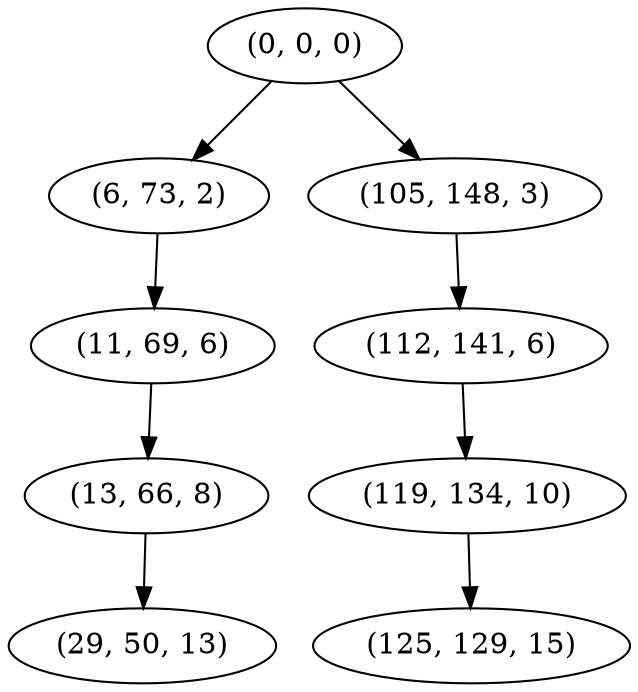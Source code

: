digraph tree {
    "(0, 0, 0)";
    "(6, 73, 2)";
    "(11, 69, 6)";
    "(13, 66, 8)";
    "(29, 50, 13)";
    "(105, 148, 3)";
    "(112, 141, 6)";
    "(119, 134, 10)";
    "(125, 129, 15)";
    "(0, 0, 0)" -> "(6, 73, 2)";
    "(0, 0, 0)" -> "(105, 148, 3)";
    "(6, 73, 2)" -> "(11, 69, 6)";
    "(11, 69, 6)" -> "(13, 66, 8)";
    "(13, 66, 8)" -> "(29, 50, 13)";
    "(105, 148, 3)" -> "(112, 141, 6)";
    "(112, 141, 6)" -> "(119, 134, 10)";
    "(119, 134, 10)" -> "(125, 129, 15)";
}
